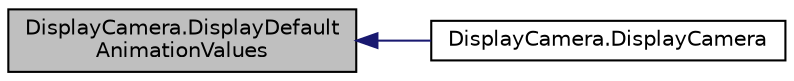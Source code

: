 digraph "DisplayCamera.DisplayDefaultAnimationValues"
{
  edge [fontname="Helvetica",fontsize="10",labelfontname="Helvetica",labelfontsize="10"];
  node [fontname="Helvetica",fontsize="10",shape=record];
  rankdir="LR";
  Node41 [label="DisplayCamera.DisplayDefault\lAnimationValues",height=0.2,width=0.4,color="black", fillcolor="grey75", style="filled", fontcolor="black"];
  Node41 -> Node42 [dir="back",color="midnightblue",fontsize="10",style="solid",fontname="Helvetica"];
  Node42 [label="DisplayCamera.DisplayCamera",height=0.2,width=0.4,color="black", fillcolor="white", style="filled",URL="$namespace_display_camera.html#a8bcf7a6408b4fc2b2da40aac12f48ac3"];
}
